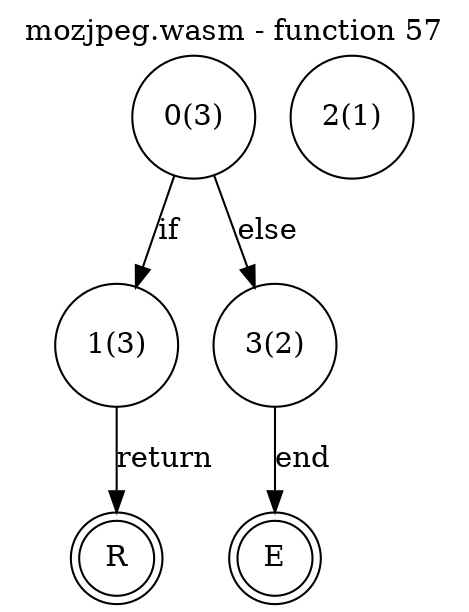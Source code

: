 digraph finite_state_machine {
    label = "mozjpeg.wasm - function 57"
    labelloc =  t
    labelfontsize = 16
    labelfontcolor = black
    labelfontname = "Helvetica"
    node [shape = doublecircle]; E R ;
node [shape=circle, fontcolor=black, style="", label="0(3)"]0
node [shape=circle, fontcolor=black, style="", label="1(3)"]1
node [shape=circle, fontcolor=black, style="", label="2(1)"]2
node [shape=circle, fontcolor=black, style="", label="3(2)"]3
node [shape=circle, fontcolor=black, style="", label="E"]E
node [shape=circle, fontcolor=black, style="", label="R"]R
    0 -> 1[label="if"];
    0 -> 3[label="else"];
    1 -> R[label="return"];
    3 -> E[label="end"];
}
